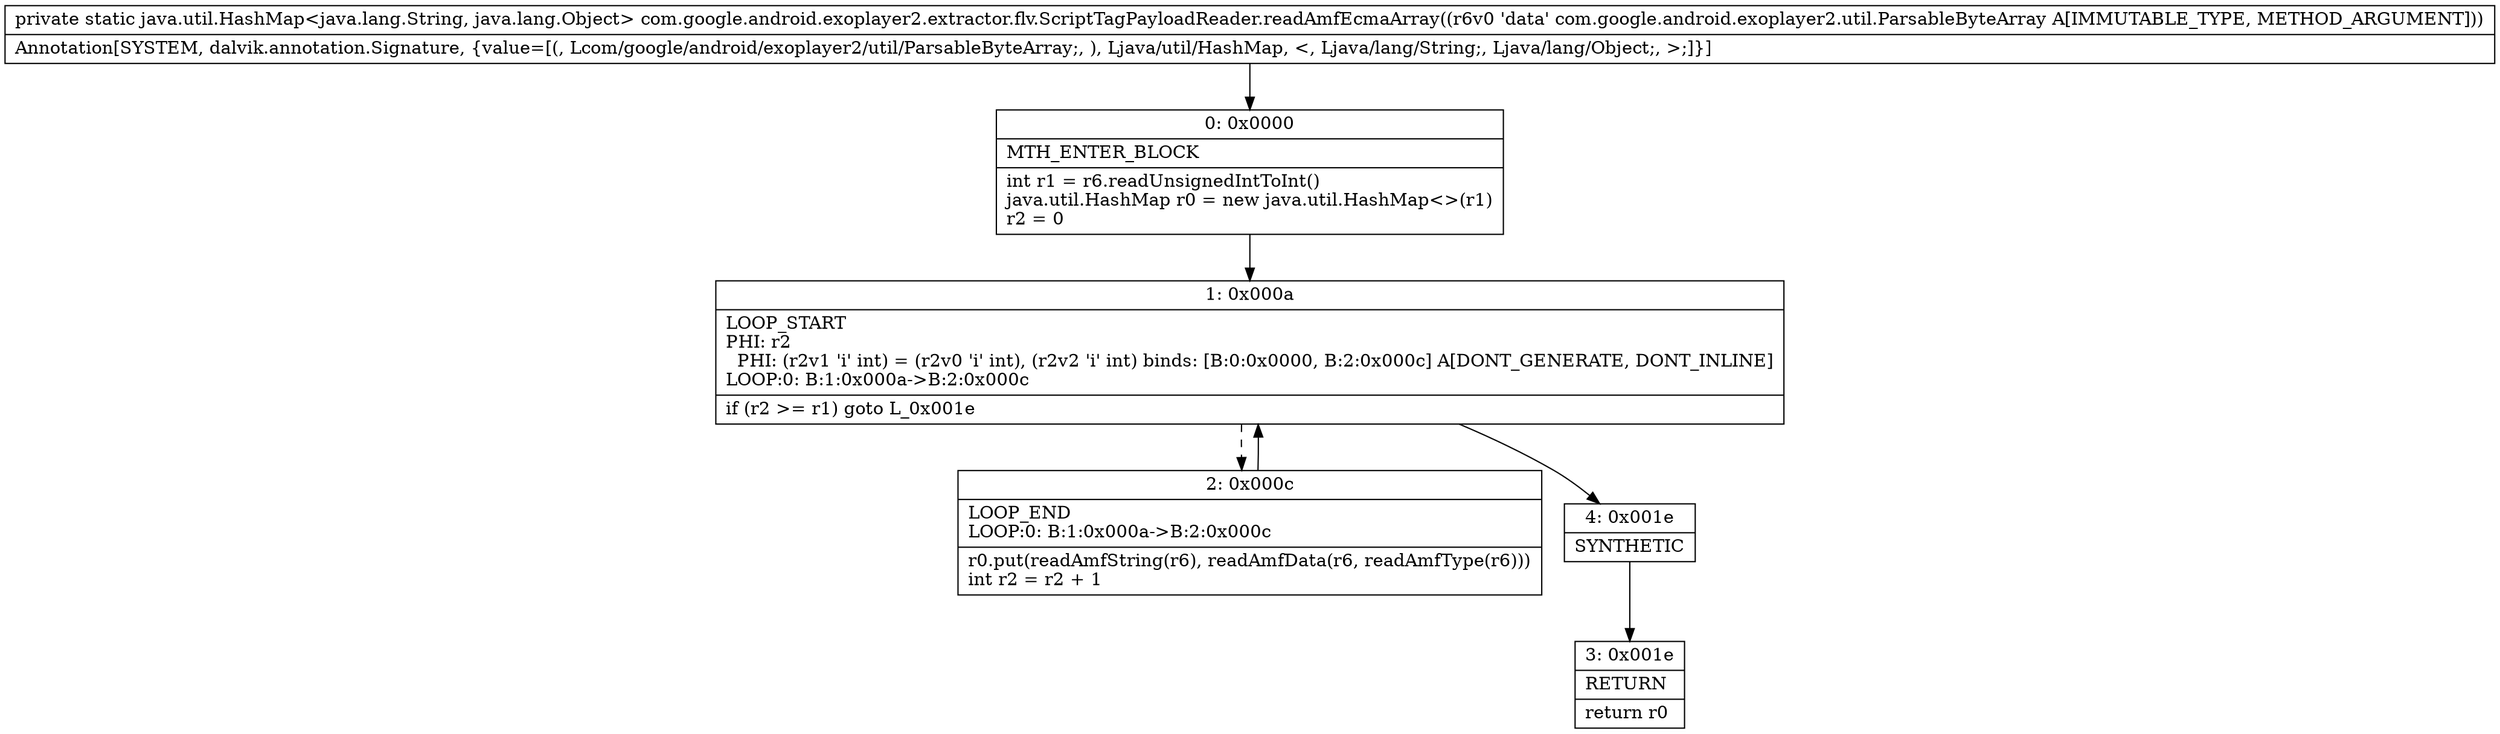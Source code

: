 digraph "CFG forcom.google.android.exoplayer2.extractor.flv.ScriptTagPayloadReader.readAmfEcmaArray(Lcom\/google\/android\/exoplayer2\/util\/ParsableByteArray;)Ljava\/util\/HashMap;" {
Node_0 [shape=record,label="{0\:\ 0x0000|MTH_ENTER_BLOCK\l|int r1 = r6.readUnsignedIntToInt()\ljava.util.HashMap r0 = new java.util.HashMap\<\>(r1)\lr2 = 0\l}"];
Node_1 [shape=record,label="{1\:\ 0x000a|LOOP_START\lPHI: r2 \l  PHI: (r2v1 'i' int) = (r2v0 'i' int), (r2v2 'i' int) binds: [B:0:0x0000, B:2:0x000c] A[DONT_GENERATE, DONT_INLINE]\lLOOP:0: B:1:0x000a\-\>B:2:0x000c\l|if (r2 \>= r1) goto L_0x001e\l}"];
Node_2 [shape=record,label="{2\:\ 0x000c|LOOP_END\lLOOP:0: B:1:0x000a\-\>B:2:0x000c\l|r0.put(readAmfString(r6), readAmfData(r6, readAmfType(r6)))\lint r2 = r2 + 1\l}"];
Node_3 [shape=record,label="{3\:\ 0x001e|RETURN\l|return r0\l}"];
Node_4 [shape=record,label="{4\:\ 0x001e|SYNTHETIC\l}"];
MethodNode[shape=record,label="{private static java.util.HashMap\<java.lang.String, java.lang.Object\> com.google.android.exoplayer2.extractor.flv.ScriptTagPayloadReader.readAmfEcmaArray((r6v0 'data' com.google.android.exoplayer2.util.ParsableByteArray A[IMMUTABLE_TYPE, METHOD_ARGUMENT]))  | Annotation[SYSTEM, dalvik.annotation.Signature, \{value=[(, Lcom\/google\/android\/exoplayer2\/util\/ParsableByteArray;, ), Ljava\/util\/HashMap, \<, Ljava\/lang\/String;, Ljava\/lang\/Object;, \>;]\}]\l}"];
MethodNode -> Node_0;
Node_0 -> Node_1;
Node_1 -> Node_2[style=dashed];
Node_1 -> Node_4;
Node_2 -> Node_1;
Node_4 -> Node_3;
}

